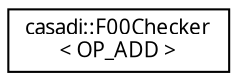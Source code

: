 digraph "Graphical Class Hierarchy"
{
  edge [fontname="FreeSans.ttf",fontsize="10",labelfontname="FreeSans.ttf",labelfontsize="10"];
  node [fontname="FreeSans.ttf",fontsize="10",shape=record];
  rankdir="LR";
  Node1 [label="casadi::F00Checker\l\< OP_ADD \>",height=0.2,width=0.4,color="black", fillcolor="white", style="filled",URL="$d6/de5/structcasadi_1_1F00Checker_3_01OP__ADD_01_4.html"];
}
